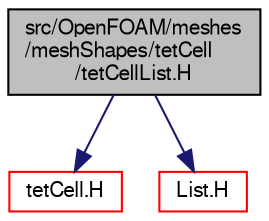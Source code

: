 digraph "src/OpenFOAM/meshes/meshShapes/tetCell/tetCellList.H"
{
  bgcolor="transparent";
  edge [fontname="FreeSans",fontsize="10",labelfontname="FreeSans",labelfontsize="10"];
  node [fontname="FreeSans",fontsize="10",shape=record];
  Node0 [label="src/OpenFOAM/meshes\l/meshShapes/tetCell\l/tetCellList.H",height=0.2,width=0.4,color="black", fillcolor="grey75", style="filled", fontcolor="black"];
  Node0 -> Node1 [color="midnightblue",fontsize="10",style="solid",fontname="FreeSans"];
  Node1 [label="tetCell.H",height=0.2,width=0.4,color="red",URL="$a11357.html"];
  Node0 -> Node77 [color="midnightblue",fontsize="10",style="solid",fontname="FreeSans"];
  Node77 [label="List.H",height=0.2,width=0.4,color="red",URL="$a08666.html"];
}
